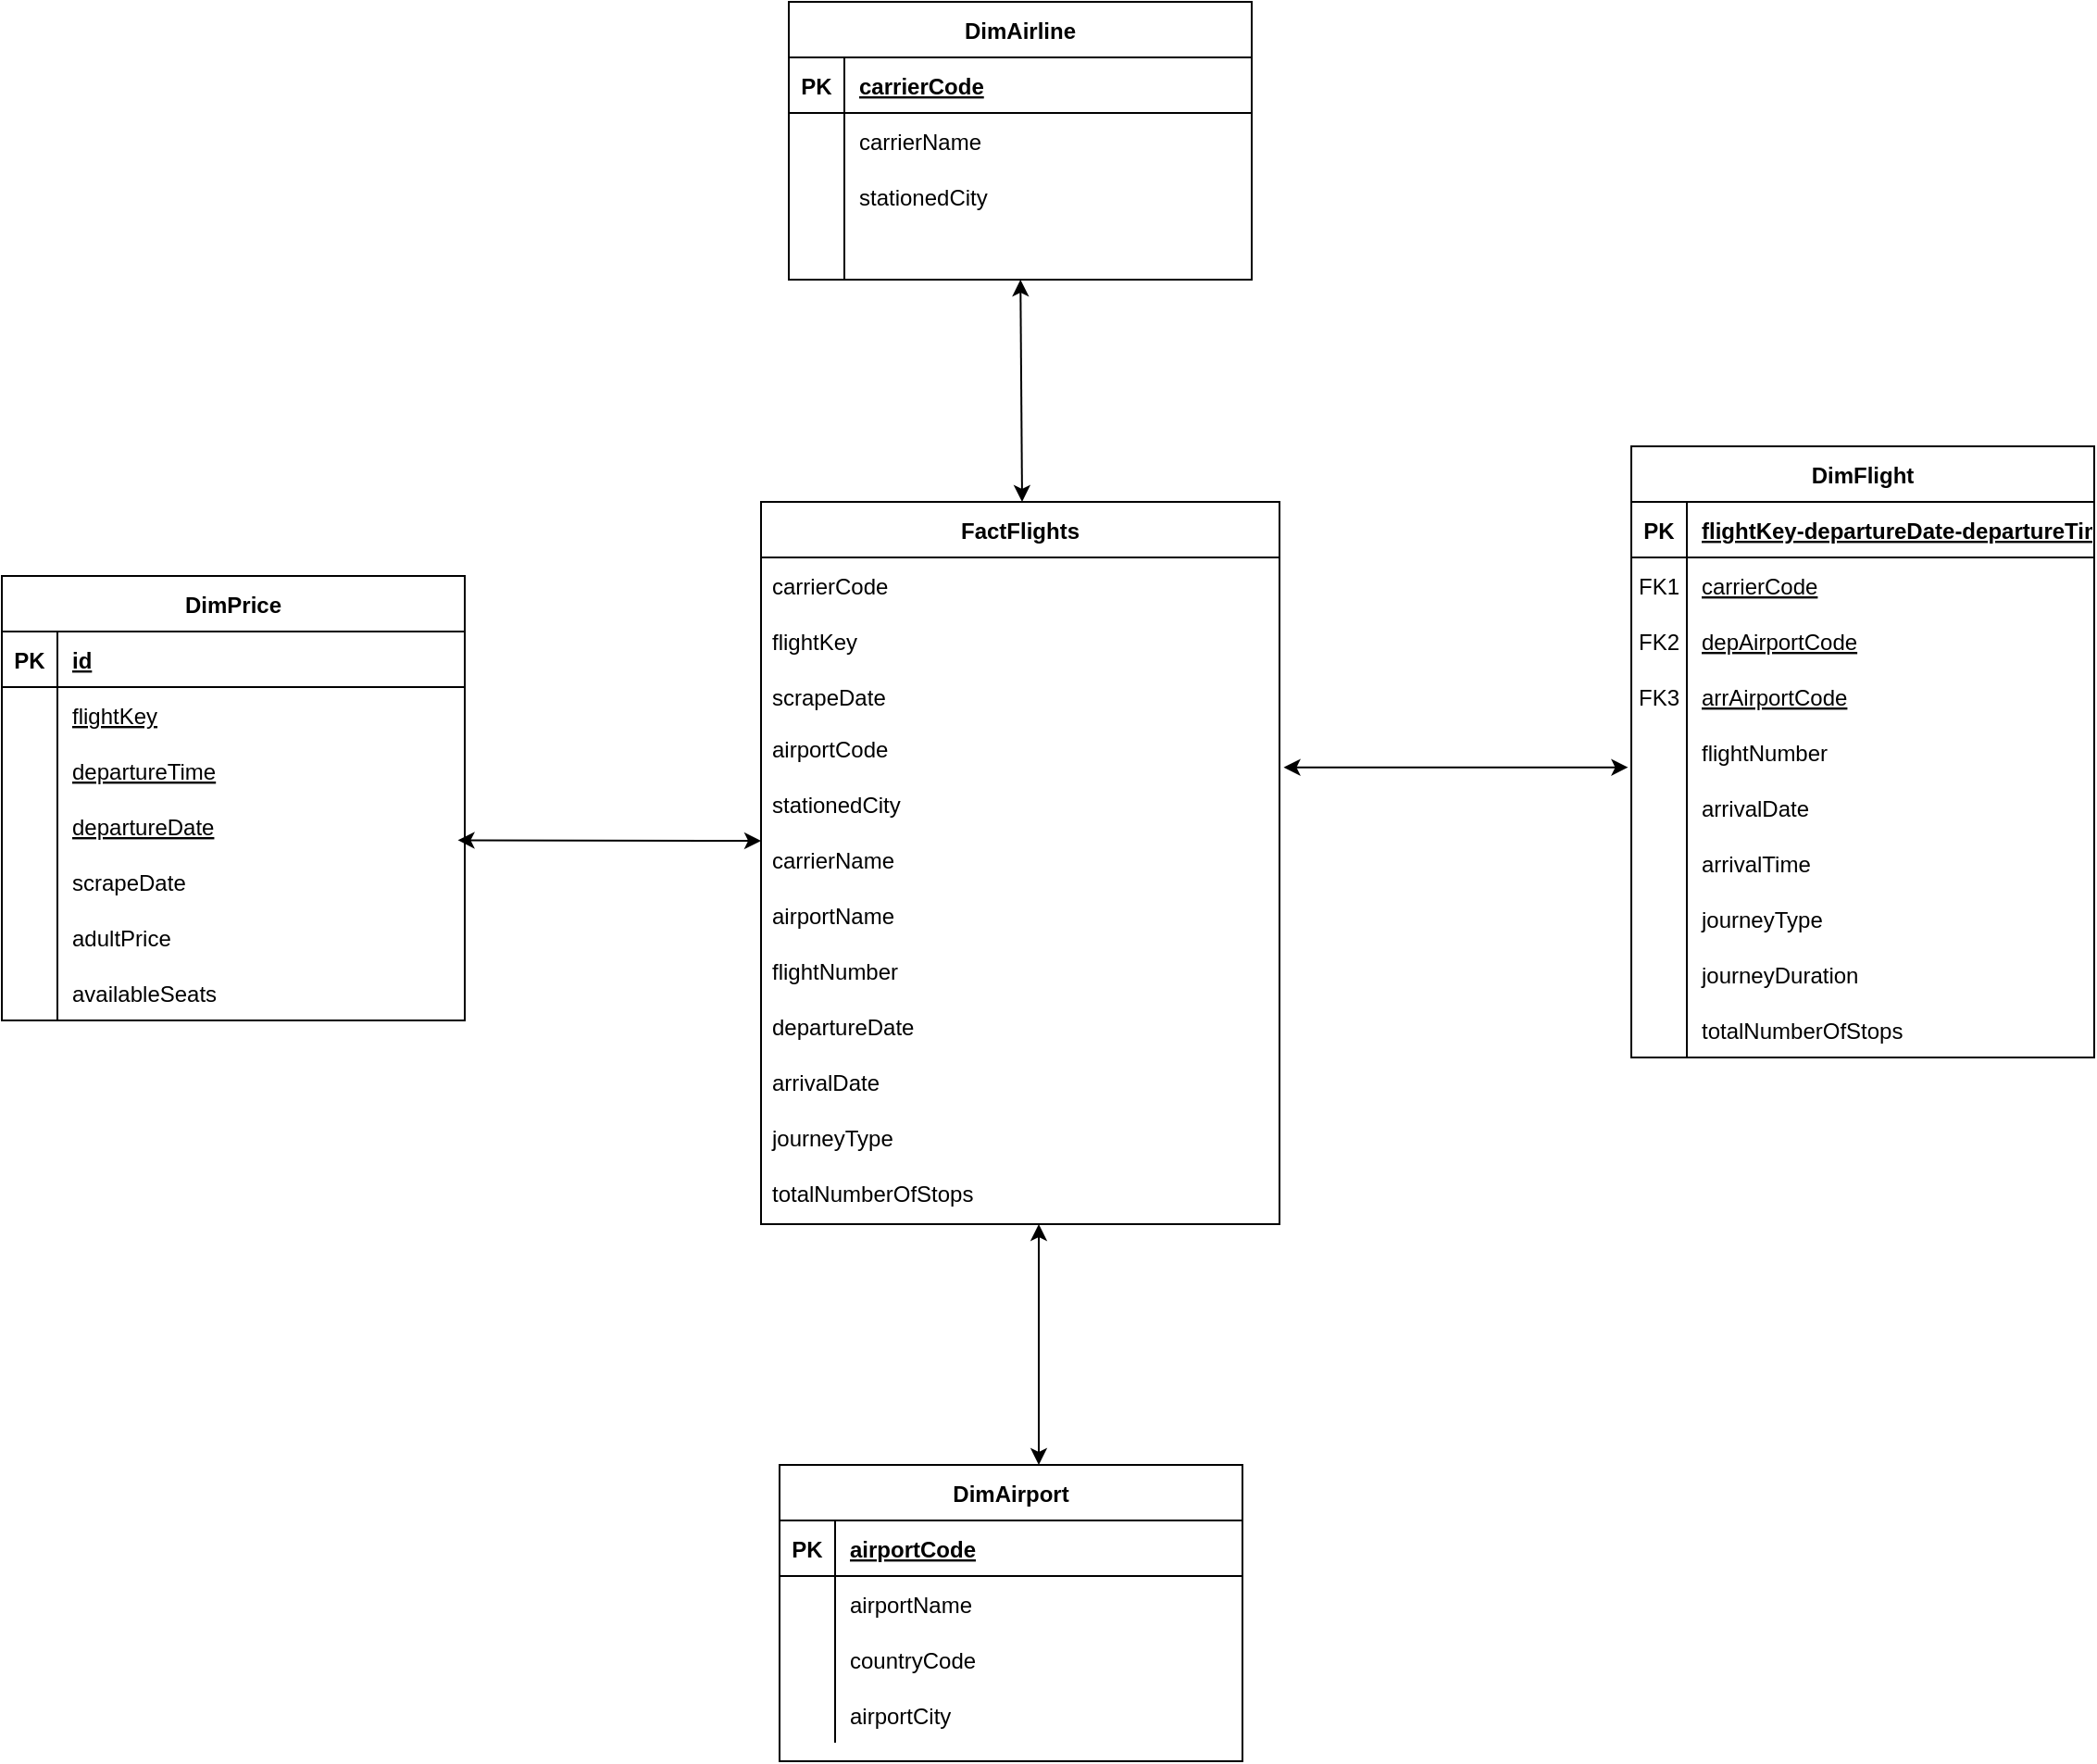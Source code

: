 <mxfile version="20.3.0" type="device"><diagram id="R2lEEEUBdFMjLlhIrx00" name="Page-1"><mxGraphModel dx="1209" dy="1837" grid="1" gridSize="10" guides="1" tooltips="1" connect="1" arrows="1" fold="1" page="1" pageScale="1" pageWidth="850" pageHeight="1100" math="0" shadow="0" extFonts="Permanent Marker^https://fonts.googleapis.com/css?family=Permanent+Marker"><root><mxCell id="0"/><mxCell id="1" parent="0"/><mxCell id="C-vyLk0tnHw3VtMMgP7b-2" value="DimFlight" style="shape=table;startSize=30;container=1;collapsible=1;childLayout=tableLayout;fixedRows=1;rowLines=0;fontStyle=1;align=center;resizeLast=1;" parent="1" vertex="1"><mxGeometry x="1000" y="-170" width="250" height="330" as="geometry"/></mxCell><mxCell id="C-vyLk0tnHw3VtMMgP7b-3" value="" style="shape=partialRectangle;collapsible=0;dropTarget=0;pointerEvents=0;fillColor=none;points=[[0,0.5],[1,0.5]];portConstraint=eastwest;top=0;left=0;right=0;bottom=1;" parent="C-vyLk0tnHw3VtMMgP7b-2" vertex="1"><mxGeometry y="30" width="250" height="30" as="geometry"/></mxCell><mxCell id="C-vyLk0tnHw3VtMMgP7b-4" value="PK" style="shape=partialRectangle;overflow=hidden;connectable=0;fillColor=none;top=0;left=0;bottom=0;right=0;fontStyle=1;" parent="C-vyLk0tnHw3VtMMgP7b-3" vertex="1"><mxGeometry width="30" height="30" as="geometry"><mxRectangle width="30" height="30" as="alternateBounds"/></mxGeometry></mxCell><mxCell id="C-vyLk0tnHw3VtMMgP7b-5" value="flightKey-departureDate-departureTime" style="shape=partialRectangle;overflow=hidden;connectable=0;fillColor=none;top=0;left=0;bottom=0;right=0;align=left;spacingLeft=6;fontStyle=5;" parent="C-vyLk0tnHw3VtMMgP7b-3" vertex="1"><mxGeometry x="30" width="220" height="30" as="geometry"><mxRectangle width="220" height="30" as="alternateBounds"/></mxGeometry></mxCell><mxCell id="aFDw3FWtS5_TRK1xWJcs-72" value="" style="shape=partialRectangle;collapsible=0;dropTarget=0;pointerEvents=0;fillColor=none;points=[[0,0.5],[1,0.5]];portConstraint=eastwest;top=0;left=0;right=0;bottom=0;" parent="C-vyLk0tnHw3VtMMgP7b-2" vertex="1"><mxGeometry y="60" width="250" height="30" as="geometry"/></mxCell><mxCell id="aFDw3FWtS5_TRK1xWJcs-73" value="FK1" style="shape=partialRectangle;overflow=hidden;connectable=0;fillColor=none;top=0;left=0;bottom=0;right=0;" parent="aFDw3FWtS5_TRK1xWJcs-72" vertex="1"><mxGeometry width="30" height="30" as="geometry"><mxRectangle width="30" height="30" as="alternateBounds"/></mxGeometry></mxCell><mxCell id="aFDw3FWtS5_TRK1xWJcs-74" value="carrierCode" style="shape=partialRectangle;overflow=hidden;connectable=0;fillColor=none;top=0;left=0;bottom=0;right=0;align=left;spacingLeft=6;fontStyle=4" parent="aFDw3FWtS5_TRK1xWJcs-72" vertex="1"><mxGeometry x="30" width="220" height="30" as="geometry"><mxRectangle width="220" height="30" as="alternateBounds"/></mxGeometry></mxCell><mxCell id="aFDw3FWtS5_TRK1xWJcs-75" value="" style="shape=partialRectangle;collapsible=0;dropTarget=0;pointerEvents=0;fillColor=none;points=[[0,0.5],[1,0.5]];portConstraint=eastwest;top=0;left=0;right=0;bottom=0;" parent="C-vyLk0tnHw3VtMMgP7b-2" vertex="1"><mxGeometry y="90" width="250" height="30" as="geometry"/></mxCell><mxCell id="aFDw3FWtS5_TRK1xWJcs-76" value="FK2" style="shape=partialRectangle;overflow=hidden;connectable=0;fillColor=none;top=0;left=0;bottom=0;right=0;" parent="aFDw3FWtS5_TRK1xWJcs-75" vertex="1"><mxGeometry width="30" height="30" as="geometry"><mxRectangle width="30" height="30" as="alternateBounds"/></mxGeometry></mxCell><mxCell id="aFDw3FWtS5_TRK1xWJcs-77" value="depAirportCode" style="shape=partialRectangle;overflow=hidden;connectable=0;fillColor=none;top=0;left=0;bottom=0;right=0;align=left;spacingLeft=6;fontStyle=4" parent="aFDw3FWtS5_TRK1xWJcs-75" vertex="1"><mxGeometry x="30" width="220" height="30" as="geometry"><mxRectangle width="220" height="30" as="alternateBounds"/></mxGeometry></mxCell><mxCell id="C-vyLk0tnHw3VtMMgP7b-6" value="" style="shape=partialRectangle;collapsible=0;dropTarget=0;pointerEvents=0;fillColor=none;points=[[0,0.5],[1,0.5]];portConstraint=eastwest;top=0;left=0;right=0;bottom=0;" parent="C-vyLk0tnHw3VtMMgP7b-2" vertex="1"><mxGeometry y="120" width="250" height="30" as="geometry"/></mxCell><mxCell id="C-vyLk0tnHw3VtMMgP7b-7" value="FK3" style="shape=partialRectangle;overflow=hidden;connectable=0;fillColor=none;top=0;left=0;bottom=0;right=0;" parent="C-vyLk0tnHw3VtMMgP7b-6" vertex="1"><mxGeometry width="30" height="30" as="geometry"><mxRectangle width="30" height="30" as="alternateBounds"/></mxGeometry></mxCell><mxCell id="C-vyLk0tnHw3VtMMgP7b-8" value="arrAirportCode" style="shape=partialRectangle;overflow=hidden;connectable=0;fillColor=none;top=0;left=0;bottom=0;right=0;align=left;spacingLeft=6;fontStyle=4" parent="C-vyLk0tnHw3VtMMgP7b-6" vertex="1"><mxGeometry x="30" width="220" height="30" as="geometry"><mxRectangle width="220" height="30" as="alternateBounds"/></mxGeometry></mxCell><mxCell id="C-vyLk0tnHw3VtMMgP7b-9" value="" style="shape=partialRectangle;collapsible=0;dropTarget=0;pointerEvents=0;fillColor=none;points=[[0,0.5],[1,0.5]];portConstraint=eastwest;top=0;left=0;right=0;bottom=0;" parent="C-vyLk0tnHw3VtMMgP7b-2" vertex="1"><mxGeometry y="150" width="250" height="30" as="geometry"/></mxCell><mxCell id="C-vyLk0tnHw3VtMMgP7b-10" value="" style="shape=partialRectangle;overflow=hidden;connectable=0;fillColor=none;top=0;left=0;bottom=0;right=0;" parent="C-vyLk0tnHw3VtMMgP7b-9" vertex="1"><mxGeometry width="30" height="30" as="geometry"><mxRectangle width="30" height="30" as="alternateBounds"/></mxGeometry></mxCell><mxCell id="C-vyLk0tnHw3VtMMgP7b-11" value="flightNumber" style="shape=partialRectangle;overflow=hidden;connectable=0;fillColor=none;top=0;left=0;bottom=0;right=0;align=left;spacingLeft=6;" parent="C-vyLk0tnHw3VtMMgP7b-9" vertex="1"><mxGeometry x="30" width="220" height="30" as="geometry"><mxRectangle width="220" height="30" as="alternateBounds"/></mxGeometry></mxCell><mxCell id="aFDw3FWtS5_TRK1xWJcs-7" value="" style="shape=partialRectangle;collapsible=0;dropTarget=0;pointerEvents=0;fillColor=none;points=[[0,0.5],[1,0.5]];portConstraint=eastwest;top=0;left=0;right=0;bottom=0;" parent="C-vyLk0tnHw3VtMMgP7b-2" vertex="1"><mxGeometry y="180" width="250" height="30" as="geometry"/></mxCell><mxCell id="aFDw3FWtS5_TRK1xWJcs-8" value="    " style="shape=partialRectangle;overflow=hidden;connectable=0;fillColor=none;top=0;left=0;bottom=0;right=0;" parent="aFDw3FWtS5_TRK1xWJcs-7" vertex="1"><mxGeometry width="30" height="30" as="geometry"><mxRectangle width="30" height="30" as="alternateBounds"/></mxGeometry></mxCell><mxCell id="aFDw3FWtS5_TRK1xWJcs-9" value="arrivalDate" style="shape=partialRectangle;overflow=hidden;connectable=0;fillColor=none;top=0;left=0;bottom=0;right=0;align=left;spacingLeft=6;" parent="aFDw3FWtS5_TRK1xWJcs-7" vertex="1"><mxGeometry x="30" width="220" height="30" as="geometry"><mxRectangle width="220" height="30" as="alternateBounds"/></mxGeometry></mxCell><mxCell id="aFDw3FWtS5_TRK1xWJcs-10" value="" style="shape=partialRectangle;collapsible=0;dropTarget=0;pointerEvents=0;fillColor=none;points=[[0,0.5],[1,0.5]];portConstraint=eastwest;top=0;left=0;right=0;bottom=0;" parent="C-vyLk0tnHw3VtMMgP7b-2" vertex="1"><mxGeometry y="210" width="250" height="30" as="geometry"/></mxCell><mxCell id="aFDw3FWtS5_TRK1xWJcs-11" value="    " style="shape=partialRectangle;overflow=hidden;connectable=0;fillColor=none;top=0;left=0;bottom=0;right=0;" parent="aFDw3FWtS5_TRK1xWJcs-10" vertex="1"><mxGeometry width="30" height="30" as="geometry"><mxRectangle width="30" height="30" as="alternateBounds"/></mxGeometry></mxCell><mxCell id="aFDw3FWtS5_TRK1xWJcs-12" value="arrivalTime" style="shape=partialRectangle;overflow=hidden;connectable=0;fillColor=none;top=0;left=0;bottom=0;right=0;align=left;spacingLeft=6;" parent="aFDw3FWtS5_TRK1xWJcs-10" vertex="1"><mxGeometry x="30" width="220" height="30" as="geometry"><mxRectangle width="220" height="30" as="alternateBounds"/></mxGeometry></mxCell><mxCell id="ncokuaWRNM8xw1sdUH3f-75" value="" style="shape=partialRectangle;collapsible=0;dropTarget=0;pointerEvents=0;fillColor=none;points=[[0,0.5],[1,0.5]];portConstraint=eastwest;top=0;left=0;right=0;bottom=0;" vertex="1" parent="C-vyLk0tnHw3VtMMgP7b-2"><mxGeometry y="240" width="250" height="30" as="geometry"/></mxCell><mxCell id="ncokuaWRNM8xw1sdUH3f-76" value="    " style="shape=partialRectangle;overflow=hidden;connectable=0;fillColor=none;top=0;left=0;bottom=0;right=0;" vertex="1" parent="ncokuaWRNM8xw1sdUH3f-75"><mxGeometry width="30" height="30" as="geometry"><mxRectangle width="30" height="30" as="alternateBounds"/></mxGeometry></mxCell><mxCell id="ncokuaWRNM8xw1sdUH3f-77" value="journeyType" style="shape=partialRectangle;overflow=hidden;connectable=0;fillColor=none;top=0;left=0;bottom=0;right=0;align=left;spacingLeft=6;" vertex="1" parent="ncokuaWRNM8xw1sdUH3f-75"><mxGeometry x="30" width="220" height="30" as="geometry"><mxRectangle width="220" height="30" as="alternateBounds"/></mxGeometry></mxCell><mxCell id="aFDw3FWtS5_TRK1xWJcs-22" value="" style="shape=partialRectangle;collapsible=0;dropTarget=0;pointerEvents=0;fillColor=none;points=[[0,0.5],[1,0.5]];portConstraint=eastwest;top=0;left=0;right=0;bottom=0;" parent="C-vyLk0tnHw3VtMMgP7b-2" vertex="1"><mxGeometry y="270" width="250" height="30" as="geometry"/></mxCell><mxCell id="aFDw3FWtS5_TRK1xWJcs-23" value="    " style="shape=partialRectangle;overflow=hidden;connectable=0;fillColor=none;top=0;left=0;bottom=0;right=0;" parent="aFDw3FWtS5_TRK1xWJcs-22" vertex="1"><mxGeometry width="30" height="30" as="geometry"><mxRectangle width="30" height="30" as="alternateBounds"/></mxGeometry></mxCell><mxCell id="aFDw3FWtS5_TRK1xWJcs-24" value="journeyDuration" style="shape=partialRectangle;overflow=hidden;connectable=0;fillColor=none;top=0;left=0;bottom=0;right=0;align=left;spacingLeft=6;" parent="aFDw3FWtS5_TRK1xWJcs-22" vertex="1"><mxGeometry x="30" width="220" height="30" as="geometry"><mxRectangle width="220" height="30" as="alternateBounds"/></mxGeometry></mxCell><mxCell id="aFDw3FWtS5_TRK1xWJcs-25" value="" style="shape=partialRectangle;collapsible=0;dropTarget=0;pointerEvents=0;fillColor=none;points=[[0,0.5],[1,0.5]];portConstraint=eastwest;top=0;left=0;right=0;bottom=0;" parent="C-vyLk0tnHw3VtMMgP7b-2" vertex="1"><mxGeometry y="300" width="250" height="30" as="geometry"/></mxCell><mxCell id="aFDw3FWtS5_TRK1xWJcs-26" value="    " style="shape=partialRectangle;overflow=hidden;connectable=0;fillColor=none;top=0;left=0;bottom=0;right=0;" parent="aFDw3FWtS5_TRK1xWJcs-25" vertex="1"><mxGeometry width="30" height="30" as="geometry"><mxRectangle width="30" height="30" as="alternateBounds"/></mxGeometry></mxCell><mxCell id="aFDw3FWtS5_TRK1xWJcs-27" value="totalNumberOfStops" style="shape=partialRectangle;overflow=hidden;connectable=0;fillColor=none;top=0;left=0;bottom=0;right=0;align=left;spacingLeft=6;" parent="aFDw3FWtS5_TRK1xWJcs-25" vertex="1"><mxGeometry x="30" width="220" height="30" as="geometry"><mxRectangle width="220" height="30" as="alternateBounds"/></mxGeometry></mxCell><mxCell id="C-vyLk0tnHw3VtMMgP7b-23" value="DimAirport" style="shape=table;startSize=30;container=1;collapsible=1;childLayout=tableLayout;fixedRows=1;rowLines=0;fontStyle=1;align=center;resizeLast=1;" parent="1" vertex="1"><mxGeometry x="540" y="380" width="250" height="160" as="geometry"/></mxCell><mxCell id="C-vyLk0tnHw3VtMMgP7b-24" value="" style="shape=partialRectangle;collapsible=0;dropTarget=0;pointerEvents=0;fillColor=none;points=[[0,0.5],[1,0.5]];portConstraint=eastwest;top=0;left=0;right=0;bottom=1;" parent="C-vyLk0tnHw3VtMMgP7b-23" vertex="1"><mxGeometry y="30" width="250" height="30" as="geometry"/></mxCell><mxCell id="C-vyLk0tnHw3VtMMgP7b-25" value="PK" style="shape=partialRectangle;overflow=hidden;connectable=0;fillColor=none;top=0;left=0;bottom=0;right=0;fontStyle=1;" parent="C-vyLk0tnHw3VtMMgP7b-24" vertex="1"><mxGeometry width="30" height="30" as="geometry"><mxRectangle width="30" height="30" as="alternateBounds"/></mxGeometry></mxCell><mxCell id="C-vyLk0tnHw3VtMMgP7b-26" value="airportCode" style="shape=partialRectangle;overflow=hidden;connectable=0;fillColor=none;top=0;left=0;bottom=0;right=0;align=left;spacingLeft=6;fontStyle=5;" parent="C-vyLk0tnHw3VtMMgP7b-24" vertex="1"><mxGeometry x="30" width="220" height="30" as="geometry"><mxRectangle width="220" height="30" as="alternateBounds"/></mxGeometry></mxCell><mxCell id="aFDw3FWtS5_TRK1xWJcs-63" value="" style="shape=partialRectangle;collapsible=0;dropTarget=0;pointerEvents=0;fillColor=none;points=[[0,0.5],[1,0.5]];portConstraint=eastwest;top=0;left=0;right=0;bottom=0;" parent="C-vyLk0tnHw3VtMMgP7b-23" vertex="1"><mxGeometry y="60" width="250" height="30" as="geometry"/></mxCell><mxCell id="aFDw3FWtS5_TRK1xWJcs-64" value="" style="shape=partialRectangle;overflow=hidden;connectable=0;fillColor=none;top=0;left=0;bottom=0;right=0;" parent="aFDw3FWtS5_TRK1xWJcs-63" vertex="1"><mxGeometry width="30" height="30" as="geometry"><mxRectangle width="30" height="30" as="alternateBounds"/></mxGeometry></mxCell><mxCell id="aFDw3FWtS5_TRK1xWJcs-65" value="airportName" style="shape=partialRectangle;overflow=hidden;connectable=0;fillColor=none;top=0;left=0;bottom=0;right=0;align=left;spacingLeft=6;" parent="aFDw3FWtS5_TRK1xWJcs-63" vertex="1"><mxGeometry x="30" width="220" height="30" as="geometry"><mxRectangle width="220" height="30" as="alternateBounds"/></mxGeometry></mxCell><mxCell id="aFDw3FWtS5_TRK1xWJcs-66" value="" style="shape=partialRectangle;collapsible=0;dropTarget=0;pointerEvents=0;fillColor=none;points=[[0,0.5],[1,0.5]];portConstraint=eastwest;top=0;left=0;right=0;bottom=0;" parent="C-vyLk0tnHw3VtMMgP7b-23" vertex="1"><mxGeometry y="90" width="250" height="30" as="geometry"/></mxCell><mxCell id="aFDw3FWtS5_TRK1xWJcs-67" value="" style="shape=partialRectangle;overflow=hidden;connectable=0;fillColor=none;top=0;left=0;bottom=0;right=0;" parent="aFDw3FWtS5_TRK1xWJcs-66" vertex="1"><mxGeometry width="30" height="30" as="geometry"><mxRectangle width="30" height="30" as="alternateBounds"/></mxGeometry></mxCell><mxCell id="aFDw3FWtS5_TRK1xWJcs-68" value="countryCode" style="shape=partialRectangle;overflow=hidden;connectable=0;fillColor=none;top=0;left=0;bottom=0;right=0;align=left;spacingLeft=6;" parent="aFDw3FWtS5_TRK1xWJcs-66" vertex="1"><mxGeometry x="30" width="220" height="30" as="geometry"><mxRectangle width="220" height="30" as="alternateBounds"/></mxGeometry></mxCell><mxCell id="aFDw3FWtS5_TRK1xWJcs-69" value="" style="shape=partialRectangle;collapsible=0;dropTarget=0;pointerEvents=0;fillColor=none;points=[[0,0.5],[1,0.5]];portConstraint=eastwest;top=0;left=0;right=0;bottom=0;" parent="C-vyLk0tnHw3VtMMgP7b-23" vertex="1"><mxGeometry y="120" width="250" height="30" as="geometry"/></mxCell><mxCell id="aFDw3FWtS5_TRK1xWJcs-70" value="" style="shape=partialRectangle;overflow=hidden;connectable=0;fillColor=none;top=0;left=0;bottom=0;right=0;" parent="aFDw3FWtS5_TRK1xWJcs-69" vertex="1"><mxGeometry width="30" height="30" as="geometry"><mxRectangle width="30" height="30" as="alternateBounds"/></mxGeometry></mxCell><mxCell id="aFDw3FWtS5_TRK1xWJcs-71" value="airportCity" style="shape=partialRectangle;overflow=hidden;connectable=0;fillColor=none;top=0;left=0;bottom=0;right=0;align=left;spacingLeft=6;" parent="aFDw3FWtS5_TRK1xWJcs-69" vertex="1"><mxGeometry x="30" width="220" height="30" as="geometry"><mxRectangle width="220" height="30" as="alternateBounds"/></mxGeometry></mxCell><mxCell id="gEFnqGnMt6bCV58McfXm-3" value="DimAirline" style="shape=table;startSize=30;container=1;collapsible=1;childLayout=tableLayout;fixedRows=1;rowLines=0;fontStyle=1;align=center;resizeLast=1;" parent="1" vertex="1"><mxGeometry x="545" y="-410" width="250" height="150" as="geometry"/></mxCell><mxCell id="gEFnqGnMt6bCV58McfXm-4" value="" style="shape=partialRectangle;collapsible=0;dropTarget=0;pointerEvents=0;fillColor=none;points=[[0,0.5],[1,0.5]];portConstraint=eastwest;top=0;left=0;right=0;bottom=1;" parent="gEFnqGnMt6bCV58McfXm-3" vertex="1"><mxGeometry y="30" width="250" height="30" as="geometry"/></mxCell><mxCell id="gEFnqGnMt6bCV58McfXm-5" value="PK" style="shape=partialRectangle;overflow=hidden;connectable=0;fillColor=none;top=0;left=0;bottom=0;right=0;fontStyle=1;" parent="gEFnqGnMt6bCV58McfXm-4" vertex="1"><mxGeometry width="30" height="30" as="geometry"><mxRectangle width="30" height="30" as="alternateBounds"/></mxGeometry></mxCell><mxCell id="gEFnqGnMt6bCV58McfXm-6" value="carrierCode" style="shape=partialRectangle;overflow=hidden;connectable=0;fillColor=none;top=0;left=0;bottom=0;right=0;align=left;spacingLeft=6;fontStyle=5;" parent="gEFnqGnMt6bCV58McfXm-4" vertex="1"><mxGeometry x="30" width="220" height="30" as="geometry"><mxRectangle width="220" height="30" as="alternateBounds"/></mxGeometry></mxCell><mxCell id="gEFnqGnMt6bCV58McfXm-7" value="" style="shape=partialRectangle;collapsible=0;dropTarget=0;pointerEvents=0;fillColor=none;points=[[0,0.5],[1,0.5]];portConstraint=eastwest;top=0;left=0;right=0;bottom=0;" parent="gEFnqGnMt6bCV58McfXm-3" vertex="1"><mxGeometry y="60" width="250" height="30" as="geometry"/></mxCell><mxCell id="gEFnqGnMt6bCV58McfXm-8" value="" style="shape=partialRectangle;overflow=hidden;connectable=0;fillColor=none;top=0;left=0;bottom=0;right=0;" parent="gEFnqGnMt6bCV58McfXm-7" vertex="1"><mxGeometry width="30" height="30" as="geometry"><mxRectangle width="30" height="30" as="alternateBounds"/></mxGeometry></mxCell><mxCell id="gEFnqGnMt6bCV58McfXm-9" value="carrierName" style="shape=partialRectangle;overflow=hidden;connectable=0;fillColor=none;top=0;left=0;bottom=0;right=0;align=left;spacingLeft=6;" parent="gEFnqGnMt6bCV58McfXm-7" vertex="1"><mxGeometry x="30" width="220" height="30" as="geometry"><mxRectangle width="220" height="30" as="alternateBounds"/></mxGeometry></mxCell><mxCell id="aFDw3FWtS5_TRK1xWJcs-93" value="" style="shape=partialRectangle;collapsible=0;dropTarget=0;pointerEvents=0;fillColor=none;points=[[0,0.5],[1,0.5]];portConstraint=eastwest;top=0;left=0;right=0;bottom=0;" parent="gEFnqGnMt6bCV58McfXm-3" vertex="1"><mxGeometry y="90" width="250" height="30" as="geometry"/></mxCell><mxCell id="aFDw3FWtS5_TRK1xWJcs-94" value="" style="shape=partialRectangle;overflow=hidden;connectable=0;fillColor=none;top=0;left=0;bottom=0;right=0;" parent="aFDw3FWtS5_TRK1xWJcs-93" vertex="1"><mxGeometry width="30" height="30" as="geometry"><mxRectangle width="30" height="30" as="alternateBounds"/></mxGeometry></mxCell><mxCell id="aFDw3FWtS5_TRK1xWJcs-95" value="stationedCity" style="shape=partialRectangle;overflow=hidden;connectable=0;fillColor=none;top=0;left=0;bottom=0;right=0;align=left;spacingLeft=6;" parent="aFDw3FWtS5_TRK1xWJcs-93" vertex="1"><mxGeometry x="30" width="220" height="30" as="geometry"><mxRectangle width="220" height="30" as="alternateBounds"/></mxGeometry></mxCell><mxCell id="gEFnqGnMt6bCV58McfXm-10" value="" style="shape=partialRectangle;collapsible=0;dropTarget=0;pointerEvents=0;fillColor=none;points=[[0,0.5],[1,0.5]];portConstraint=eastwest;top=0;left=0;right=0;bottom=0;" parent="gEFnqGnMt6bCV58McfXm-3" vertex="1"><mxGeometry y="120" width="250" height="30" as="geometry"/></mxCell><mxCell id="gEFnqGnMt6bCV58McfXm-11" value="" style="shape=partialRectangle;overflow=hidden;connectable=0;fillColor=none;top=0;left=0;bottom=0;right=0;" parent="gEFnqGnMt6bCV58McfXm-10" vertex="1"><mxGeometry width="30" height="30" as="geometry"><mxRectangle width="30" height="30" as="alternateBounds"/></mxGeometry></mxCell><mxCell id="gEFnqGnMt6bCV58McfXm-12" value="" style="shape=partialRectangle;overflow=hidden;connectable=0;fillColor=none;top=0;left=0;bottom=0;right=0;align=left;spacingLeft=6;" parent="gEFnqGnMt6bCV58McfXm-10" vertex="1"><mxGeometry x="30" width="220" height="30" as="geometry"><mxRectangle width="220" height="30" as="alternateBounds"/></mxGeometry></mxCell><mxCell id="9ZPJeTySJqHeECLZw4c1-28" value="DimPrice" style="shape=table;startSize=30;container=1;collapsible=1;childLayout=tableLayout;fixedRows=1;rowLines=0;fontStyle=1;align=center;resizeLast=1;" parent="1" vertex="1"><mxGeometry x="120" y="-100" width="250" height="240" as="geometry"/></mxCell><mxCell id="9ZPJeTySJqHeECLZw4c1-29" value="" style="shape=partialRectangle;collapsible=0;dropTarget=0;pointerEvents=0;fillColor=none;points=[[0,0.5],[1,0.5]];portConstraint=eastwest;top=0;left=0;right=0;bottom=1;" parent="9ZPJeTySJqHeECLZw4c1-28" vertex="1"><mxGeometry y="30" width="250" height="30" as="geometry"/></mxCell><mxCell id="9ZPJeTySJqHeECLZw4c1-30" value="PK" style="shape=partialRectangle;overflow=hidden;connectable=0;fillColor=none;top=0;left=0;bottom=0;right=0;fontStyle=1;" parent="9ZPJeTySJqHeECLZw4c1-29" vertex="1"><mxGeometry width="30" height="30" as="geometry"><mxRectangle width="30" height="30" as="alternateBounds"/></mxGeometry></mxCell><mxCell id="9ZPJeTySJqHeECLZw4c1-31" value="id" style="shape=partialRectangle;overflow=hidden;connectable=0;fillColor=none;top=0;left=0;bottom=0;right=0;align=left;spacingLeft=6;fontStyle=5;" parent="9ZPJeTySJqHeECLZw4c1-29" vertex="1"><mxGeometry x="30" width="220" height="30" as="geometry"><mxRectangle width="220" height="30" as="alternateBounds"/></mxGeometry></mxCell><mxCell id="ncokuaWRNM8xw1sdUH3f-62" value="" style="shape=partialRectangle;collapsible=0;dropTarget=0;pointerEvents=0;fillColor=none;points=[[0,0.5],[1,0.5]];portConstraint=eastwest;top=0;left=0;right=0;bottom=0;" vertex="1" parent="9ZPJeTySJqHeECLZw4c1-28"><mxGeometry y="60" width="250" height="30" as="geometry"/></mxCell><mxCell id="ncokuaWRNM8xw1sdUH3f-63" value="" style="shape=partialRectangle;overflow=hidden;connectable=0;fillColor=none;top=0;left=0;bottom=0;right=0;" vertex="1" parent="ncokuaWRNM8xw1sdUH3f-62"><mxGeometry width="30" height="30" as="geometry"><mxRectangle width="30" height="30" as="alternateBounds"/></mxGeometry></mxCell><mxCell id="ncokuaWRNM8xw1sdUH3f-64" value="flightKey" style="shape=partialRectangle;overflow=hidden;connectable=0;fillColor=none;top=0;left=0;bottom=0;right=0;align=left;spacingLeft=6;fontStyle=4" vertex="1" parent="ncokuaWRNM8xw1sdUH3f-62"><mxGeometry x="30" width="220" height="30" as="geometry"><mxRectangle width="220" height="30" as="alternateBounds"/></mxGeometry></mxCell><mxCell id="ncokuaWRNM8xw1sdUH3f-65" value="" style="shape=partialRectangle;collapsible=0;dropTarget=0;pointerEvents=0;fillColor=none;points=[[0,0.5],[1,0.5]];portConstraint=eastwest;top=0;left=0;right=0;bottom=0;" vertex="1" parent="9ZPJeTySJqHeECLZw4c1-28"><mxGeometry y="90" width="250" height="30" as="geometry"/></mxCell><mxCell id="ncokuaWRNM8xw1sdUH3f-66" value="" style="shape=partialRectangle;overflow=hidden;connectable=0;fillColor=none;top=0;left=0;bottom=0;right=0;" vertex="1" parent="ncokuaWRNM8xw1sdUH3f-65"><mxGeometry width="30" height="30" as="geometry"><mxRectangle width="30" height="30" as="alternateBounds"/></mxGeometry></mxCell><mxCell id="ncokuaWRNM8xw1sdUH3f-67" value="departureTime" style="shape=partialRectangle;overflow=hidden;connectable=0;fillColor=none;top=0;left=0;bottom=0;right=0;align=left;spacingLeft=6;fontStyle=4" vertex="1" parent="ncokuaWRNM8xw1sdUH3f-65"><mxGeometry x="30" width="220" height="30" as="geometry"><mxRectangle width="220" height="30" as="alternateBounds"/></mxGeometry></mxCell><mxCell id="ncokuaWRNM8xw1sdUH3f-68" value="" style="shape=partialRectangle;collapsible=0;dropTarget=0;pointerEvents=0;fillColor=none;points=[[0,0.5],[1,0.5]];portConstraint=eastwest;top=0;left=0;right=0;bottom=0;" vertex="1" parent="9ZPJeTySJqHeECLZw4c1-28"><mxGeometry y="120" width="250" height="30" as="geometry"/></mxCell><mxCell id="ncokuaWRNM8xw1sdUH3f-69" value="" style="shape=partialRectangle;overflow=hidden;connectable=0;fillColor=none;top=0;left=0;bottom=0;right=0;" vertex="1" parent="ncokuaWRNM8xw1sdUH3f-68"><mxGeometry width="30" height="30" as="geometry"><mxRectangle width="30" height="30" as="alternateBounds"/></mxGeometry></mxCell><mxCell id="ncokuaWRNM8xw1sdUH3f-70" value="departureDate" style="shape=partialRectangle;overflow=hidden;connectable=0;fillColor=none;top=0;left=0;bottom=0;right=0;align=left;spacingLeft=6;fontStyle=4" vertex="1" parent="ncokuaWRNM8xw1sdUH3f-68"><mxGeometry x="30" width="220" height="30" as="geometry"><mxRectangle width="220" height="30" as="alternateBounds"/></mxGeometry></mxCell><mxCell id="ncokuaWRNM8xw1sdUH3f-71" value="" style="shape=partialRectangle;collapsible=0;dropTarget=0;pointerEvents=0;fillColor=none;points=[[0,0.5],[1,0.5]];portConstraint=eastwest;top=0;left=0;right=0;bottom=0;" vertex="1" parent="9ZPJeTySJqHeECLZw4c1-28"><mxGeometry y="150" width="250" height="30" as="geometry"/></mxCell><mxCell id="ncokuaWRNM8xw1sdUH3f-72" value="" style="shape=partialRectangle;overflow=hidden;connectable=0;fillColor=none;top=0;left=0;bottom=0;right=0;" vertex="1" parent="ncokuaWRNM8xw1sdUH3f-71"><mxGeometry width="30" height="30" as="geometry"><mxRectangle width="30" height="30" as="alternateBounds"/></mxGeometry></mxCell><mxCell id="ncokuaWRNM8xw1sdUH3f-73" value="scrapeDate" style="shape=partialRectangle;overflow=hidden;connectable=0;fillColor=none;top=0;left=0;bottom=0;right=0;align=left;spacingLeft=6;" vertex="1" parent="ncokuaWRNM8xw1sdUH3f-71"><mxGeometry x="30" width="220" height="30" as="geometry"><mxRectangle width="220" height="30" as="alternateBounds"/></mxGeometry></mxCell><mxCell id="9ZPJeTySJqHeECLZw4c1-32" value="" style="shape=partialRectangle;collapsible=0;dropTarget=0;pointerEvents=0;fillColor=none;points=[[0,0.5],[1,0.5]];portConstraint=eastwest;top=0;left=0;right=0;bottom=0;" parent="9ZPJeTySJqHeECLZw4c1-28" vertex="1"><mxGeometry y="180" width="250" height="30" as="geometry"/></mxCell><mxCell id="9ZPJeTySJqHeECLZw4c1-33" value="" style="shape=partialRectangle;overflow=hidden;connectable=0;fillColor=none;top=0;left=0;bottom=0;right=0;" parent="9ZPJeTySJqHeECLZw4c1-32" vertex="1"><mxGeometry width="30" height="30" as="geometry"><mxRectangle width="30" height="30" as="alternateBounds"/></mxGeometry></mxCell><mxCell id="9ZPJeTySJqHeECLZw4c1-34" value="adultPrice" style="shape=partialRectangle;overflow=hidden;connectable=0;fillColor=none;top=0;left=0;bottom=0;right=0;align=left;spacingLeft=6;" parent="9ZPJeTySJqHeECLZw4c1-32" vertex="1"><mxGeometry x="30" width="220" height="30" as="geometry"><mxRectangle width="220" height="30" as="alternateBounds"/></mxGeometry></mxCell><mxCell id="RMsXhgUu5S0uC7FAnIs6-7" value="" style="shape=partialRectangle;collapsible=0;dropTarget=0;pointerEvents=0;fillColor=none;points=[[0,0.5],[1,0.5]];portConstraint=eastwest;top=0;left=0;right=0;bottom=0;" parent="9ZPJeTySJqHeECLZw4c1-28" vertex="1"><mxGeometry y="210" width="250" height="30" as="geometry"/></mxCell><mxCell id="RMsXhgUu5S0uC7FAnIs6-8" value="" style="shape=partialRectangle;overflow=hidden;connectable=0;fillColor=none;top=0;left=0;bottom=0;right=0;" parent="RMsXhgUu5S0uC7FAnIs6-7" vertex="1"><mxGeometry width="30" height="30" as="geometry"><mxRectangle width="30" height="30" as="alternateBounds"/></mxGeometry></mxCell><mxCell id="RMsXhgUu5S0uC7FAnIs6-9" value="availableSeats" style="shape=partialRectangle;overflow=hidden;connectable=0;fillColor=none;top=0;left=0;bottom=0;right=0;align=left;spacingLeft=6;" parent="RMsXhgUu5S0uC7FAnIs6-7" vertex="1"><mxGeometry x="30" width="220" height="30" as="geometry"><mxRectangle width="220" height="30" as="alternateBounds"/></mxGeometry></mxCell><mxCell id="ncokuaWRNM8xw1sdUH3f-14" value="FactFlights" style="swimlane;fontStyle=1;childLayout=stackLayout;horizontal=1;startSize=30;horizontalStack=0;resizeParent=1;resizeParentMax=0;resizeLast=0;collapsible=1;marginBottom=0;" vertex="1" parent="1"><mxGeometry x="530" y="-140" width="280" height="390" as="geometry"/></mxCell><mxCell id="ncokuaWRNM8xw1sdUH3f-15" value="carrierCode" style="text;strokeColor=none;fillColor=none;align=left;verticalAlign=middle;spacingLeft=4;spacingRight=4;overflow=hidden;points=[[0,0.5],[1,0.5]];portConstraint=eastwest;rotatable=0;" vertex="1" parent="ncokuaWRNM8xw1sdUH3f-14"><mxGeometry y="30" width="280" height="30" as="geometry"/></mxCell><mxCell id="ncokuaWRNM8xw1sdUH3f-16" value="flightKey" style="text;strokeColor=none;fillColor=none;align=left;verticalAlign=middle;spacingLeft=4;spacingRight=4;overflow=hidden;points=[[0,0.5],[1,0.5]];portConstraint=eastwest;rotatable=0;" vertex="1" parent="ncokuaWRNM8xw1sdUH3f-14"><mxGeometry y="60" width="280" height="30" as="geometry"/></mxCell><mxCell id="ncokuaWRNM8xw1sdUH3f-17" value="scrapeDate" style="text;strokeColor=none;fillColor=none;align=left;verticalAlign=middle;spacingLeft=4;spacingRight=4;overflow=hidden;points=[[0,0.5],[1,0.5]];portConstraint=eastwest;rotatable=0;" vertex="1" parent="ncokuaWRNM8xw1sdUH3f-14"><mxGeometry y="90" width="280" height="30" as="geometry"/></mxCell><mxCell id="ncokuaWRNM8xw1sdUH3f-51" value="airportCode" style="text;strokeColor=none;fillColor=none;spacingLeft=4;spacingRight=4;overflow=hidden;rotatable=0;points=[[0,0.5],[1,0.5]];portConstraint=eastwest;fontSize=12;" vertex="1" parent="ncokuaWRNM8xw1sdUH3f-14"><mxGeometry y="120" width="280" height="30" as="geometry"/></mxCell><mxCell id="ncokuaWRNM8xw1sdUH3f-78" value="stationedCity" style="text;strokeColor=none;fillColor=none;spacingLeft=4;spacingRight=4;overflow=hidden;rotatable=0;points=[[0,0.5],[1,0.5]];portConstraint=eastwest;fontSize=12;" vertex="1" parent="ncokuaWRNM8xw1sdUH3f-14"><mxGeometry y="150" width="280" height="30" as="geometry"/></mxCell><mxCell id="ncokuaWRNM8xw1sdUH3f-52" value="carrierName" style="text;strokeColor=none;fillColor=none;spacingLeft=4;spacingRight=4;overflow=hidden;rotatable=0;points=[[0,0.5],[1,0.5]];portConstraint=eastwest;fontSize=12;" vertex="1" parent="ncokuaWRNM8xw1sdUH3f-14"><mxGeometry y="180" width="280" height="30" as="geometry"/></mxCell><mxCell id="ncokuaWRNM8xw1sdUH3f-53" value="airportName" style="text;strokeColor=none;fillColor=none;spacingLeft=4;spacingRight=4;overflow=hidden;rotatable=0;points=[[0,0.5],[1,0.5]];portConstraint=eastwest;fontSize=12;" vertex="1" parent="ncokuaWRNM8xw1sdUH3f-14"><mxGeometry y="210" width="280" height="30" as="geometry"/></mxCell><mxCell id="ncokuaWRNM8xw1sdUH3f-54" value="flightNumber" style="text;strokeColor=none;fillColor=none;spacingLeft=4;spacingRight=4;overflow=hidden;rotatable=0;points=[[0,0.5],[1,0.5]];portConstraint=eastwest;fontSize=12;" vertex="1" parent="ncokuaWRNM8xw1sdUH3f-14"><mxGeometry y="240" width="280" height="30" as="geometry"/></mxCell><mxCell id="ncokuaWRNM8xw1sdUH3f-56" value="departureDate" style="text;strokeColor=none;fillColor=none;spacingLeft=4;spacingRight=4;overflow=hidden;rotatable=0;points=[[0,0.5],[1,0.5]];portConstraint=eastwest;fontSize=12;" vertex="1" parent="ncokuaWRNM8xw1sdUH3f-14"><mxGeometry y="270" width="280" height="30" as="geometry"/></mxCell><mxCell id="ncokuaWRNM8xw1sdUH3f-57" value="arrivalDate" style="text;strokeColor=none;fillColor=none;spacingLeft=4;spacingRight=4;overflow=hidden;rotatable=0;points=[[0,0.5],[1,0.5]];portConstraint=eastwest;fontSize=12;" vertex="1" parent="ncokuaWRNM8xw1sdUH3f-14"><mxGeometry y="300" width="280" height="30" as="geometry"/></mxCell><mxCell id="ncokuaWRNM8xw1sdUH3f-79" value="journeyType" style="text;strokeColor=none;fillColor=none;spacingLeft=4;spacingRight=4;overflow=hidden;rotatable=0;points=[[0,0.5],[1,0.5]];portConstraint=eastwest;fontSize=12;" vertex="1" parent="ncokuaWRNM8xw1sdUH3f-14"><mxGeometry y="330" width="280" height="30" as="geometry"/></mxCell><mxCell id="ncokuaWRNM8xw1sdUH3f-81" value="totalNumberOfStops" style="text;strokeColor=none;fillColor=none;spacingLeft=4;spacingRight=4;overflow=hidden;rotatable=0;points=[[0,0.5],[1,0.5]];portConstraint=eastwest;fontSize=12;" vertex="1" parent="ncokuaWRNM8xw1sdUH3f-14"><mxGeometry y="360" width="280" height="30" as="geometry"/></mxCell><mxCell id="ncokuaWRNM8xw1sdUH3f-82" value="" style="endArrow=classic;startArrow=classic;html=1;rounded=0;exitX=0.985;exitY=0.756;exitDx=0;exitDy=0;exitPerimeter=0;" edge="1" parent="1" source="ncokuaWRNM8xw1sdUH3f-68"><mxGeometry width="50" height="50" relative="1" as="geometry"><mxPoint x="660" y="70" as="sourcePoint"/><mxPoint x="530" y="43" as="targetPoint"/><Array as="points"/></mxGeometry></mxCell><mxCell id="ncokuaWRNM8xw1sdUH3f-83" value="" style="endArrow=classic;startArrow=classic;html=1;rounded=0;" edge="1" parent="1" target="gEFnqGnMt6bCV58McfXm-10"><mxGeometry width="50" height="50" relative="1" as="geometry"><mxPoint x="671" y="-140" as="sourcePoint"/><mxPoint x="710" y="-140" as="targetPoint"/></mxGeometry></mxCell><mxCell id="ncokuaWRNM8xw1sdUH3f-84" value="" style="endArrow=classic;startArrow=classic;html=1;rounded=0;exitX=1.008;exitY=0.778;exitDx=0;exitDy=0;exitPerimeter=0;entryX=-0.007;entryY=0.778;entryDx=0;entryDy=0;entryPerimeter=0;" edge="1" parent="1" source="ncokuaWRNM8xw1sdUH3f-51" target="C-vyLk0tnHw3VtMMgP7b-9"><mxGeometry width="50" height="50" relative="1" as="geometry"><mxPoint x="660" y="-90" as="sourcePoint"/><mxPoint x="710" y="-140" as="targetPoint"/></mxGeometry></mxCell><mxCell id="ncokuaWRNM8xw1sdUH3f-85" value="" style="endArrow=classic;startArrow=classic;html=1;rounded=0;" edge="1" parent="1"><mxGeometry width="50" height="50" relative="1" as="geometry"><mxPoint x="680" y="380" as="sourcePoint"/><mxPoint x="680" y="250" as="targetPoint"/></mxGeometry></mxCell></root></mxGraphModel></diagram></mxfile>